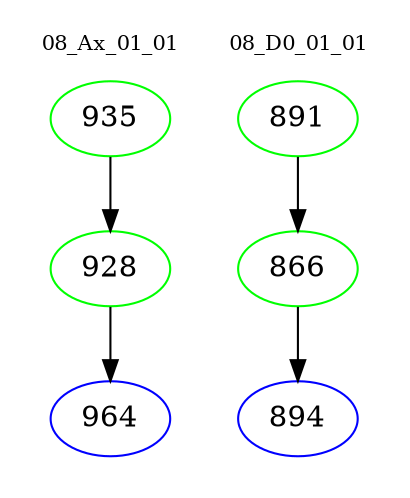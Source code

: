 digraph{
subgraph cluster_0 {
color = white
label = "08_Ax_01_01";
fontsize=10;
T0_935 [label="935", color="green"]
T0_935 -> T0_928 [color="black"]
T0_928 [label="928", color="green"]
T0_928 -> T0_964 [color="black"]
T0_964 [label="964", color="blue"]
}
subgraph cluster_1 {
color = white
label = "08_D0_01_01";
fontsize=10;
T1_891 [label="891", color="green"]
T1_891 -> T1_866 [color="black"]
T1_866 [label="866", color="green"]
T1_866 -> T1_894 [color="black"]
T1_894 [label="894", color="blue"]
}
}
